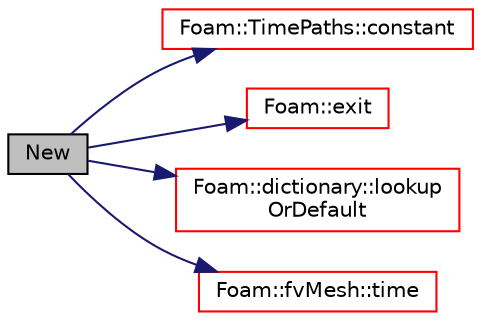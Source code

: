 digraph "New"
{
  bgcolor="transparent";
  edge [fontname="Helvetica",fontsize="10",labelfontname="Helvetica",labelfontsize="10"];
  node [fontname="Helvetica",fontsize="10",shape=record];
  rankdir="LR";
  Node1 [label="New",height=0.2,width=0.4,color="black", fillcolor="grey75", style="filled", fontcolor="black"];
  Node1 -> Node2 [color="midnightblue",fontsize="10",style="solid",fontname="Helvetica"];
  Node2 [label="Foam::TimePaths::constant",height=0.2,width=0.4,color="red",URL="$a02622.html#a5aa65a27a46ca75d80f0821d80606c04",tooltip="Return constant name. "];
  Node1 -> Node3 [color="midnightblue",fontsize="10",style="solid",fontname="Helvetica"];
  Node3 [label="Foam::exit",height=0.2,width=0.4,color="red",URL="$a10758.html#a06ca7250d8e89caf05243ec094843642"];
  Node1 -> Node4 [color="midnightblue",fontsize="10",style="solid",fontname="Helvetica"];
  Node4 [label="Foam::dictionary::lookup\lOrDefault",height=0.2,width=0.4,color="red",URL="$a00524.html#ab188313de67c2c7ad4a5e8151eefb49d",tooltip="Find and return a T,. "];
  Node1 -> Node5 [color="midnightblue",fontsize="10",style="solid",fontname="Helvetica"];
  Node5 [label="Foam::fvMesh::time",height=0.2,width=0.4,color="red",URL="$a00878.html#a48fcf6de2789aff6b430b5fc1a05693f",tooltip="Return the top-level database. "];
}
